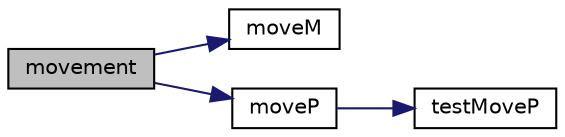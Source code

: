 digraph "movement"
{
  edge [fontname="Helvetica",fontsize="10",labelfontname="Helvetica",labelfontsize="10"];
  node [fontname="Helvetica",fontsize="10",shape=record];
  rankdir="LR";
  Node1 [label="movement",height=0.2,width=0.4,color="black", fillcolor="grey75", style="filled", fontcolor="black"];
  Node1 -> Node2 [color="midnightblue",fontsize="10",style="solid",fontname="Helvetica"];
  Node2 [label="moveM",height=0.2,width=0.4,color="black", fillcolor="white", style="filled",URL="$de/d0c/mapping_8h.html#a676b72a51bfecda4afdcaf81537e6986",tooltip="Rotate the map. Return 1 if can&#39;t move return : -1(not enought energy) "];
  Node1 -> Node3 [color="midnightblue",fontsize="10",style="solid",fontname="Helvetica"];
  Node3 [label="moveP",height=0.2,width=0.4,color="black", fillcolor="white", style="filled",URL="$de/d0c/mapping_8h.html#ad06394e3aa5ef693c34687cb74813336",tooltip="Move the position of the player on the map. Return 1 if can&#39;t move return : -1(wall) -2(player) ..."];
  Node3 -> Node4 [color="midnightblue",fontsize="10",style="solid",fontname="Helvetica"];
  Node4 [label="testMoveP",height=0.2,width=0.4,color="black", fillcolor="white", style="filled",URL="$de/d0c/mapping_8h.html#ab8e6e204f7b1bd95babda75a04279141",tooltip="Return 1 if can&#39;t move return : -1(wall) -2(player) "];
}
